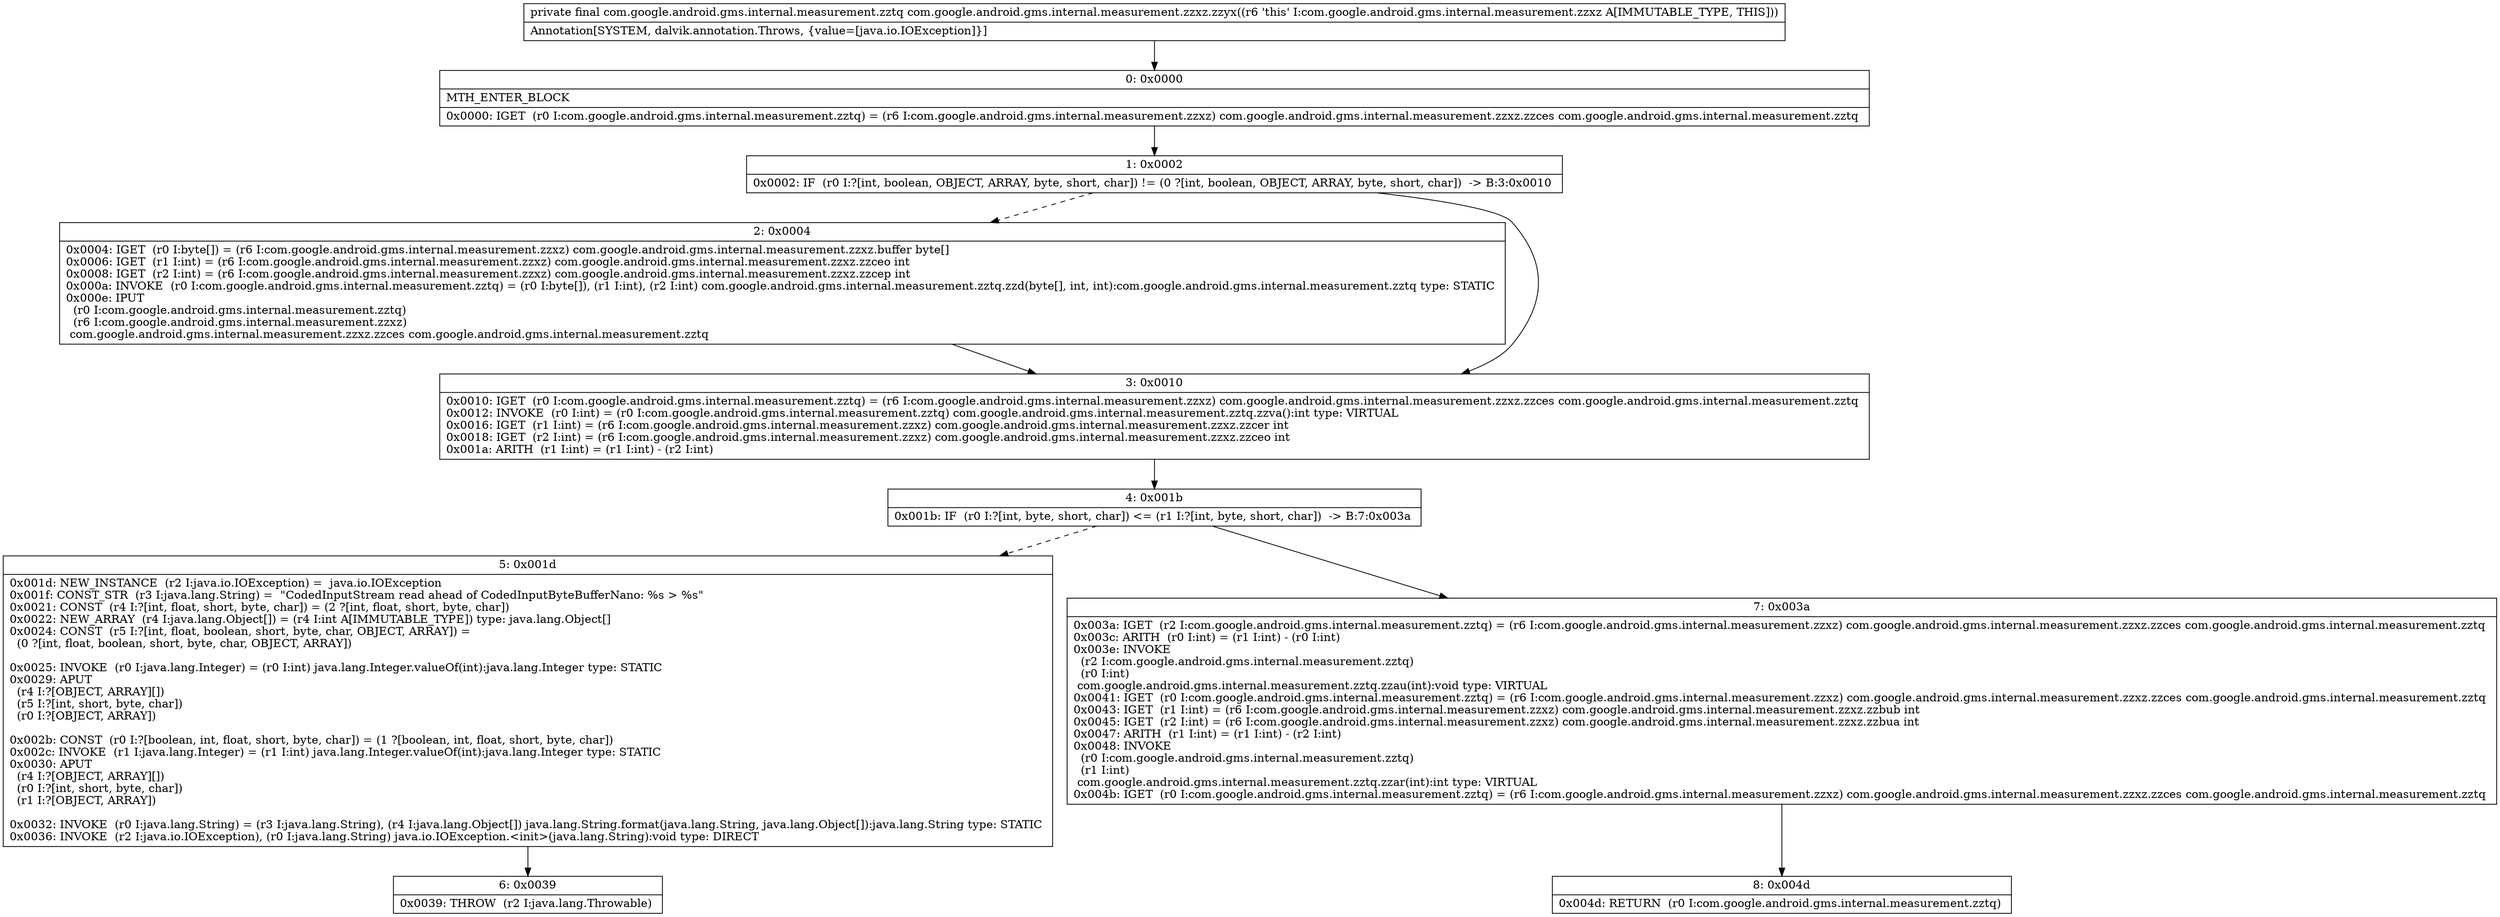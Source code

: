 digraph "CFG forcom.google.android.gms.internal.measurement.zzxz.zzyx()Lcom\/google\/android\/gms\/internal\/measurement\/zztq;" {
Node_0 [shape=record,label="{0\:\ 0x0000|MTH_ENTER_BLOCK\l|0x0000: IGET  (r0 I:com.google.android.gms.internal.measurement.zztq) = (r6 I:com.google.android.gms.internal.measurement.zzxz) com.google.android.gms.internal.measurement.zzxz.zzces com.google.android.gms.internal.measurement.zztq \l}"];
Node_1 [shape=record,label="{1\:\ 0x0002|0x0002: IF  (r0 I:?[int, boolean, OBJECT, ARRAY, byte, short, char]) != (0 ?[int, boolean, OBJECT, ARRAY, byte, short, char])  \-\> B:3:0x0010 \l}"];
Node_2 [shape=record,label="{2\:\ 0x0004|0x0004: IGET  (r0 I:byte[]) = (r6 I:com.google.android.gms.internal.measurement.zzxz) com.google.android.gms.internal.measurement.zzxz.buffer byte[] \l0x0006: IGET  (r1 I:int) = (r6 I:com.google.android.gms.internal.measurement.zzxz) com.google.android.gms.internal.measurement.zzxz.zzceo int \l0x0008: IGET  (r2 I:int) = (r6 I:com.google.android.gms.internal.measurement.zzxz) com.google.android.gms.internal.measurement.zzxz.zzcep int \l0x000a: INVOKE  (r0 I:com.google.android.gms.internal.measurement.zztq) = (r0 I:byte[]), (r1 I:int), (r2 I:int) com.google.android.gms.internal.measurement.zztq.zzd(byte[], int, int):com.google.android.gms.internal.measurement.zztq type: STATIC \l0x000e: IPUT  \l  (r0 I:com.google.android.gms.internal.measurement.zztq)\l  (r6 I:com.google.android.gms.internal.measurement.zzxz)\l com.google.android.gms.internal.measurement.zzxz.zzces com.google.android.gms.internal.measurement.zztq \l}"];
Node_3 [shape=record,label="{3\:\ 0x0010|0x0010: IGET  (r0 I:com.google.android.gms.internal.measurement.zztq) = (r6 I:com.google.android.gms.internal.measurement.zzxz) com.google.android.gms.internal.measurement.zzxz.zzces com.google.android.gms.internal.measurement.zztq \l0x0012: INVOKE  (r0 I:int) = (r0 I:com.google.android.gms.internal.measurement.zztq) com.google.android.gms.internal.measurement.zztq.zzva():int type: VIRTUAL \l0x0016: IGET  (r1 I:int) = (r6 I:com.google.android.gms.internal.measurement.zzxz) com.google.android.gms.internal.measurement.zzxz.zzcer int \l0x0018: IGET  (r2 I:int) = (r6 I:com.google.android.gms.internal.measurement.zzxz) com.google.android.gms.internal.measurement.zzxz.zzceo int \l0x001a: ARITH  (r1 I:int) = (r1 I:int) \- (r2 I:int) \l}"];
Node_4 [shape=record,label="{4\:\ 0x001b|0x001b: IF  (r0 I:?[int, byte, short, char]) \<= (r1 I:?[int, byte, short, char])  \-\> B:7:0x003a \l}"];
Node_5 [shape=record,label="{5\:\ 0x001d|0x001d: NEW_INSTANCE  (r2 I:java.io.IOException) =  java.io.IOException \l0x001f: CONST_STR  (r3 I:java.lang.String) =  \"CodedInputStream read ahead of CodedInputByteBufferNano: %s \> %s\" \l0x0021: CONST  (r4 I:?[int, float, short, byte, char]) = (2 ?[int, float, short, byte, char]) \l0x0022: NEW_ARRAY  (r4 I:java.lang.Object[]) = (r4 I:int A[IMMUTABLE_TYPE]) type: java.lang.Object[] \l0x0024: CONST  (r5 I:?[int, float, boolean, short, byte, char, OBJECT, ARRAY]) = \l  (0 ?[int, float, boolean, short, byte, char, OBJECT, ARRAY])\l \l0x0025: INVOKE  (r0 I:java.lang.Integer) = (r0 I:int) java.lang.Integer.valueOf(int):java.lang.Integer type: STATIC \l0x0029: APUT  \l  (r4 I:?[OBJECT, ARRAY][])\l  (r5 I:?[int, short, byte, char])\l  (r0 I:?[OBJECT, ARRAY])\l \l0x002b: CONST  (r0 I:?[boolean, int, float, short, byte, char]) = (1 ?[boolean, int, float, short, byte, char]) \l0x002c: INVOKE  (r1 I:java.lang.Integer) = (r1 I:int) java.lang.Integer.valueOf(int):java.lang.Integer type: STATIC \l0x0030: APUT  \l  (r4 I:?[OBJECT, ARRAY][])\l  (r0 I:?[int, short, byte, char])\l  (r1 I:?[OBJECT, ARRAY])\l \l0x0032: INVOKE  (r0 I:java.lang.String) = (r3 I:java.lang.String), (r4 I:java.lang.Object[]) java.lang.String.format(java.lang.String, java.lang.Object[]):java.lang.String type: STATIC \l0x0036: INVOKE  (r2 I:java.io.IOException), (r0 I:java.lang.String) java.io.IOException.\<init\>(java.lang.String):void type: DIRECT \l}"];
Node_6 [shape=record,label="{6\:\ 0x0039|0x0039: THROW  (r2 I:java.lang.Throwable) \l}"];
Node_7 [shape=record,label="{7\:\ 0x003a|0x003a: IGET  (r2 I:com.google.android.gms.internal.measurement.zztq) = (r6 I:com.google.android.gms.internal.measurement.zzxz) com.google.android.gms.internal.measurement.zzxz.zzces com.google.android.gms.internal.measurement.zztq \l0x003c: ARITH  (r0 I:int) = (r1 I:int) \- (r0 I:int) \l0x003e: INVOKE  \l  (r2 I:com.google.android.gms.internal.measurement.zztq)\l  (r0 I:int)\l com.google.android.gms.internal.measurement.zztq.zzau(int):void type: VIRTUAL \l0x0041: IGET  (r0 I:com.google.android.gms.internal.measurement.zztq) = (r6 I:com.google.android.gms.internal.measurement.zzxz) com.google.android.gms.internal.measurement.zzxz.zzces com.google.android.gms.internal.measurement.zztq \l0x0043: IGET  (r1 I:int) = (r6 I:com.google.android.gms.internal.measurement.zzxz) com.google.android.gms.internal.measurement.zzxz.zzbub int \l0x0045: IGET  (r2 I:int) = (r6 I:com.google.android.gms.internal.measurement.zzxz) com.google.android.gms.internal.measurement.zzxz.zzbua int \l0x0047: ARITH  (r1 I:int) = (r1 I:int) \- (r2 I:int) \l0x0048: INVOKE  \l  (r0 I:com.google.android.gms.internal.measurement.zztq)\l  (r1 I:int)\l com.google.android.gms.internal.measurement.zztq.zzar(int):int type: VIRTUAL \l0x004b: IGET  (r0 I:com.google.android.gms.internal.measurement.zztq) = (r6 I:com.google.android.gms.internal.measurement.zzxz) com.google.android.gms.internal.measurement.zzxz.zzces com.google.android.gms.internal.measurement.zztq \l}"];
Node_8 [shape=record,label="{8\:\ 0x004d|0x004d: RETURN  (r0 I:com.google.android.gms.internal.measurement.zztq) \l}"];
MethodNode[shape=record,label="{private final com.google.android.gms.internal.measurement.zztq com.google.android.gms.internal.measurement.zzxz.zzyx((r6 'this' I:com.google.android.gms.internal.measurement.zzxz A[IMMUTABLE_TYPE, THIS]))  | Annotation[SYSTEM, dalvik.annotation.Throws, \{value=[java.io.IOException]\}]\l}"];
MethodNode -> Node_0;
Node_0 -> Node_1;
Node_1 -> Node_2[style=dashed];
Node_1 -> Node_3;
Node_2 -> Node_3;
Node_3 -> Node_4;
Node_4 -> Node_5[style=dashed];
Node_4 -> Node_7;
Node_5 -> Node_6;
Node_7 -> Node_8;
}

